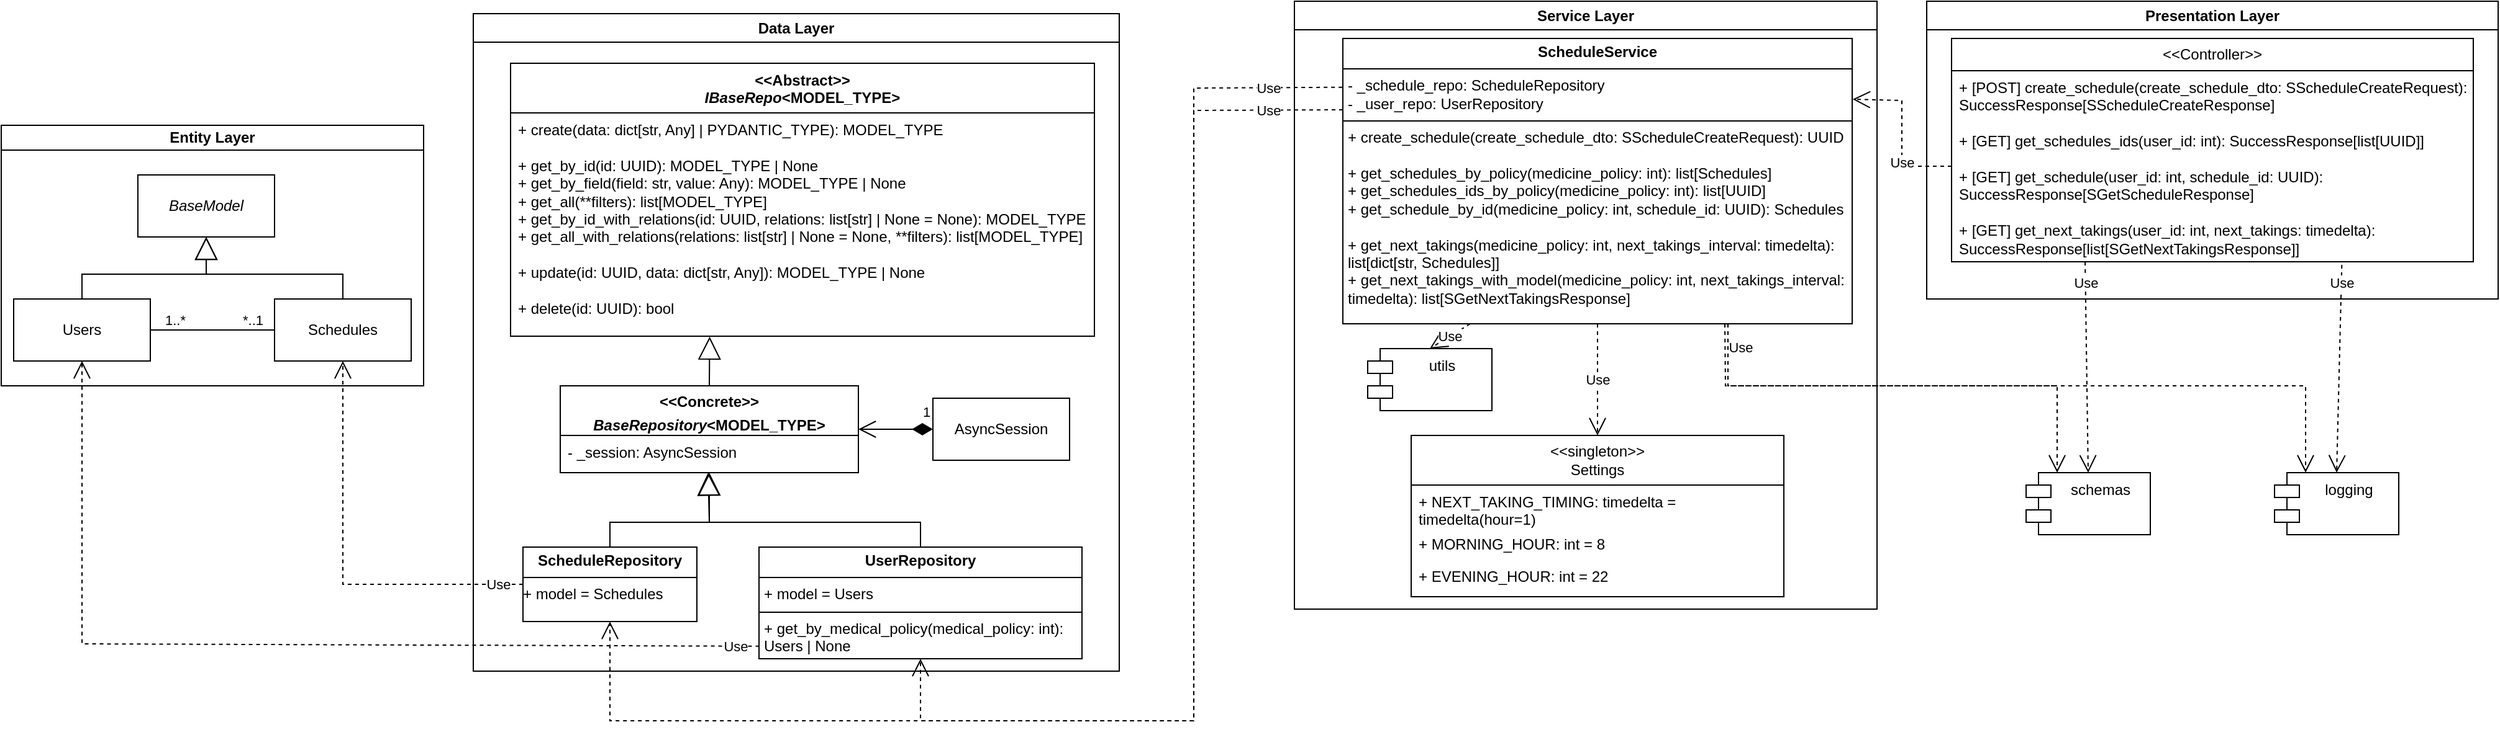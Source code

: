 <mxfile version="26.2.10">
  <diagram name="Page-1" id="Kq2mMvm8D5Y7GXBl-qwP">
    <mxGraphModel dx="1678" dy="884" grid="1" gridSize="10" guides="1" tooltips="1" connect="1" arrows="1" fold="1" page="1" pageScale="1" pageWidth="827" pageHeight="1169" math="0" shadow="0">
      <root>
        <mxCell id="0" />
        <mxCell id="1" parent="0" />
        <mxCell id="ai8pTqIeIN_-kldrUCB6-1" value="Entity Layer" style="swimlane;whiteSpace=wrap;html=1;startSize=20;direction=east;" vertex="1" parent="1">
          <mxGeometry x="200" y="440" width="340" height="210" as="geometry">
            <mxRectangle x="100" y="80" width="100" height="30" as="alternateBounds" />
          </mxGeometry>
        </mxCell>
        <mxCell id="ai8pTqIeIN_-kldrUCB6-2" value="&lt;i&gt;BaseModel&lt;/i&gt;" style="html=1;whiteSpace=wrap;" vertex="1" parent="ai8pTqIeIN_-kldrUCB6-1">
          <mxGeometry x="110" y="40" width="110" height="50" as="geometry" />
        </mxCell>
        <mxCell id="ai8pTqIeIN_-kldrUCB6-3" value="Users" style="html=1;whiteSpace=wrap;" vertex="1" parent="ai8pTqIeIN_-kldrUCB6-1">
          <mxGeometry x="10" y="140" width="110" height="50" as="geometry" />
        </mxCell>
        <mxCell id="ai8pTqIeIN_-kldrUCB6-4" value="Schedules" style="html=1;whiteSpace=wrap;" vertex="1" parent="ai8pTqIeIN_-kldrUCB6-1">
          <mxGeometry x="220" y="140" width="110" height="50" as="geometry" />
        </mxCell>
        <mxCell id="ai8pTqIeIN_-kldrUCB6-5" value="" style="endArrow=none;html=1;edgeStyle=orthogonalEdgeStyle;rounded=0;exitX=1;exitY=0.5;exitDx=0;exitDy=0;entryX=0;entryY=0.5;entryDx=0;entryDy=0;" edge="1" parent="ai8pTqIeIN_-kldrUCB6-1" source="ai8pTqIeIN_-kldrUCB6-3" target="ai8pTqIeIN_-kldrUCB6-4">
          <mxGeometry relative="1" as="geometry">
            <mxPoint x="100" y="230" as="sourcePoint" />
            <mxPoint x="260" y="230" as="targetPoint" />
          </mxGeometry>
        </mxCell>
        <mxCell id="ai8pTqIeIN_-kldrUCB6-6" value="1..*" style="edgeLabel;resizable=0;html=1;align=left;verticalAlign=bottom;" connectable="0" vertex="1" parent="ai8pTqIeIN_-kldrUCB6-5">
          <mxGeometry x="-1" relative="1" as="geometry">
            <mxPoint x="10" as="offset" />
          </mxGeometry>
        </mxCell>
        <mxCell id="ai8pTqIeIN_-kldrUCB6-7" value="*..1" style="edgeLabel;resizable=0;html=1;align=right;verticalAlign=bottom;" connectable="0" vertex="1" parent="ai8pTqIeIN_-kldrUCB6-5">
          <mxGeometry x="1" relative="1" as="geometry">
            <mxPoint x="-9" as="offset" />
          </mxGeometry>
        </mxCell>
        <mxCell id="ai8pTqIeIN_-kldrUCB6-8" value="" style="endArrow=block;endSize=16;endFill=0;html=1;rounded=0;entryX=0.5;entryY=1;entryDx=0;entryDy=0;exitX=0.5;exitY=0;exitDx=0;exitDy=0;" edge="1" parent="ai8pTqIeIN_-kldrUCB6-1" source="ai8pTqIeIN_-kldrUCB6-3" target="ai8pTqIeIN_-kldrUCB6-2">
          <mxGeometry width="160" relative="1" as="geometry">
            <mxPoint x="80" y="250" as="sourcePoint" />
            <mxPoint x="240" y="250" as="targetPoint" />
            <Array as="points">
              <mxPoint x="65" y="120" />
              <mxPoint x="165" y="120" />
            </Array>
          </mxGeometry>
        </mxCell>
        <mxCell id="ai8pTqIeIN_-kldrUCB6-9" value="" style="endArrow=block;endSize=16;endFill=0;html=1;rounded=0;entryX=0.5;entryY=1;entryDx=0;entryDy=0;exitX=0.5;exitY=0;exitDx=0;exitDy=0;" edge="1" parent="ai8pTqIeIN_-kldrUCB6-1" source="ai8pTqIeIN_-kldrUCB6-4" target="ai8pTqIeIN_-kldrUCB6-2">
          <mxGeometry width="160" relative="1" as="geometry">
            <mxPoint x="65" y="150" as="sourcePoint" />
            <mxPoint x="175" y="100" as="targetPoint" />
            <Array as="points">
              <mxPoint x="275" y="120" />
              <mxPoint x="165" y="120" />
            </Array>
          </mxGeometry>
        </mxCell>
        <mxCell id="ai8pTqIeIN_-kldrUCB6-10" value="Use" style="endArrow=open;endSize=12;dashed=1;html=1;rounded=0;exitX=0;exitY=0.5;exitDx=0;exitDy=0;entryX=0.5;entryY=1;entryDx=0;entryDy=0;" edge="1" parent="1" source="ai8pTqIeIN_-kldrUCB6-14" target="ai8pTqIeIN_-kldrUCB6-4">
          <mxGeometry x="-0.877" width="160" relative="1" as="geometry">
            <mxPoint x="260" y="810" as="sourcePoint" />
            <mxPoint x="420" y="810" as="targetPoint" />
            <Array as="points">
              <mxPoint x="475" y="810" />
            </Array>
            <mxPoint as="offset" />
          </mxGeometry>
        </mxCell>
        <mxCell id="ai8pTqIeIN_-kldrUCB6-11" value="Data Layer" style="swimlane;whiteSpace=wrap;html=1;" vertex="1" parent="1">
          <mxGeometry x="580" y="350" width="520" height="530" as="geometry">
            <mxRectangle x="580" width="100" height="30" as="alternateBounds" />
          </mxGeometry>
        </mxCell>
        <mxCell id="ai8pTqIeIN_-kldrUCB6-12" value="&amp;lt;&amp;lt;Abstract&amp;gt;&amp;gt;&lt;br&gt;&lt;i&gt;IBaseRepo&lt;/i&gt;&amp;lt;MODEL_TYPE&amp;gt;" style="swimlane;fontStyle=1;align=center;verticalAlign=top;childLayout=stackLayout;horizontal=1;startSize=40;horizontalStack=0;resizeParent=1;resizeParentMax=0;resizeLast=0;collapsible=1;marginBottom=0;whiteSpace=wrap;html=1;" vertex="1" parent="ai8pTqIeIN_-kldrUCB6-11">
          <mxGeometry x="30" y="40" width="470" height="220" as="geometry" />
        </mxCell>
        <mxCell id="ai8pTqIeIN_-kldrUCB6-13" value="+ create(data: dict[str, Any] | PYDANTIC_TYPE): MODEL_TYPE&lt;div&gt;&lt;br&gt;&lt;div&gt;+ get_by_id(id: UUID): MODEL_TYPE | None&lt;/div&gt;&lt;div&gt;+ get_by_field(field: str, value: Any): MODEL_TYPE | None&lt;/div&gt;&lt;div&gt;+ get_all(**filters): list[MODEL_TYPE]&lt;/div&gt;&lt;div&gt;+ get_by_id_with_relations(id: UUID, relations: list[str] | None = None): MODEL_TYPE&lt;/div&gt;&lt;div&gt;+ get_all_with_relations(relations: list[str] | None = None, **filters): list[MODEL_TYPE]&lt;/div&gt;&lt;div&gt;&lt;br&gt;&lt;/div&gt;&lt;div&gt;+ update(id: UUID, data: dict[str, Any]): MODEL_TYPE | None&lt;/div&gt;&lt;div&gt;&lt;br&gt;&lt;/div&gt;&lt;div&gt;+ delete(id: UUID): bool&lt;/div&gt;&lt;/div&gt;" style="text;strokeColor=none;fillColor=none;align=left;verticalAlign=top;spacingLeft=4;spacingRight=4;overflow=hidden;rotatable=0;points=[[0,0.5],[1,0.5]];portConstraint=eastwest;whiteSpace=wrap;html=1;" vertex="1" parent="ai8pTqIeIN_-kldrUCB6-12">
          <mxGeometry y="40" width="470" height="180" as="geometry" />
        </mxCell>
        <mxCell id="ai8pTqIeIN_-kldrUCB6-14" value="&lt;p style=&quot;margin:0px;margin-top:4px;text-align:center;&quot;&gt;&lt;b&gt;ScheduleRepository&lt;/b&gt;&lt;/p&gt;&lt;hr size=&quot;1&quot; style=&quot;border-style:solid;&quot;&gt;&lt;div style=&quot;height:2px;&quot;&gt;+ model = Schedules&lt;/div&gt;" style="verticalAlign=top;align=left;overflow=fill;html=1;whiteSpace=wrap;" vertex="1" parent="ai8pTqIeIN_-kldrUCB6-11">
          <mxGeometry x="40" y="430" width="140" height="60" as="geometry" />
        </mxCell>
        <mxCell id="ai8pTqIeIN_-kldrUCB6-15" value="" style="endArrow=block;endSize=16;endFill=0;html=1;rounded=0;entryX=0.341;entryY=1.002;entryDx=0;entryDy=0;exitX=0.5;exitY=0;exitDx=0;exitDy=0;entryPerimeter=0;" edge="1" parent="ai8pTqIeIN_-kldrUCB6-11" source="ai8pTqIeIN_-kldrUCB6-19" target="ai8pTqIeIN_-kldrUCB6-13">
          <mxGeometry width="160" relative="1" as="geometry">
            <mxPoint x="265.0" y="340" as="sourcePoint" />
            <mxPoint x="280" y="320" as="targetPoint" />
          </mxGeometry>
        </mxCell>
        <mxCell id="ai8pTqIeIN_-kldrUCB6-16" value="&lt;p style=&quot;margin:0px;margin-top:4px;text-align:center;&quot;&gt;&lt;b&gt;UserRepository&lt;/b&gt;&lt;/p&gt;&lt;hr size=&quot;1&quot; style=&quot;border-style:solid;&quot;&gt;&lt;p style=&quot;margin:0px;margin-left:4px;&quot;&gt;+ model = Users&lt;/p&gt;&lt;hr size=&quot;1&quot; style=&quot;border-style:solid;&quot;&gt;&lt;p style=&quot;margin:0px;margin-left:4px;&quot;&gt;+ get_by_medical_policy(medical_policy: int): Users | None&lt;/p&gt;" style="verticalAlign=top;align=left;overflow=fill;html=1;whiteSpace=wrap;" vertex="1" parent="ai8pTqIeIN_-kldrUCB6-11">
          <mxGeometry x="230" y="430" width="260" height="90" as="geometry" />
        </mxCell>
        <mxCell id="ai8pTqIeIN_-kldrUCB6-17" value="" style="endArrow=block;endSize=16;endFill=0;html=1;rounded=0;entryX=0.496;entryY=1;entryDx=0;entryDy=0;exitX=0.5;exitY=0;exitDx=0;exitDy=0;entryPerimeter=0;" edge="1" parent="ai8pTqIeIN_-kldrUCB6-11" source="ai8pTqIeIN_-kldrUCB6-14" target="ai8pTqIeIN_-kldrUCB6-20">
          <mxGeometry width="160" relative="1" as="geometry">
            <mxPoint x="-20" y="410" as="sourcePoint" />
            <mxPoint x="265.0" y="380" as="targetPoint" />
            <Array as="points">
              <mxPoint x="110" y="410" />
              <mxPoint x="190" y="410" />
            </Array>
          </mxGeometry>
        </mxCell>
        <mxCell id="ai8pTqIeIN_-kldrUCB6-18" value="" style="endArrow=block;endSize=16;endFill=0;html=1;rounded=0;entryX=0.5;entryY=1;entryDx=0;entryDy=0;exitX=0.5;exitY=0;exitDx=0;exitDy=0;" edge="1" parent="ai8pTqIeIN_-kldrUCB6-11" source="ai8pTqIeIN_-kldrUCB6-16" target="ai8pTqIeIN_-kldrUCB6-19">
          <mxGeometry width="160" relative="1" as="geometry">
            <mxPoint x="360" y="420" as="sourcePoint" />
            <mxPoint x="264.04" y="380" as="targetPoint" />
            <Array as="points">
              <mxPoint x="360" y="410" />
              <mxPoint x="190" y="410" />
            </Array>
          </mxGeometry>
        </mxCell>
        <mxCell id="ai8pTqIeIN_-kldrUCB6-19" value="&lt;p style=&quot;margin: 4px 0px 0px;&quot;&gt;&lt;b style=&quot;background-color: transparent; color: light-dark(rgb(0, 0, 0), rgb(255, 255, 255));&quot;&gt;&amp;lt;&amp;lt;Concrete&amp;gt;&amp;gt;&lt;/b&gt;&lt;/p&gt;&lt;p style=&quot;margin: 4px 0px 0px;&quot;&gt;&lt;b style=&quot;background-color: transparent; color: light-dark(rgb(0, 0, 0), rgb(255, 255, 255));&quot;&gt;&lt;i&gt;BaseRepository&lt;/i&gt;&amp;lt;MODEL_TYPE&amp;gt;&lt;/b&gt;&lt;/p&gt;" style="swimlane;fontStyle=0;childLayout=stackLayout;horizontal=1;startSize=40;fillColor=none;horizontalStack=0;resizeParent=1;resizeParentMax=0;resizeLast=0;collapsible=1;marginBottom=0;whiteSpace=wrap;html=1;" vertex="1" parent="ai8pTqIeIN_-kldrUCB6-11">
          <mxGeometry x="70" y="300" width="240" height="70" as="geometry">
            <mxRectangle x="1200" y="170" width="230" height="70" as="alternateBounds" />
          </mxGeometry>
        </mxCell>
        <mxCell id="ai8pTqIeIN_-kldrUCB6-20" value="- _session: AsyncSession" style="text;strokeColor=none;fillColor=none;align=left;verticalAlign=top;spacingLeft=4;spacingRight=4;overflow=hidden;rotatable=0;points=[[0,0.5],[1,0.5]];portConstraint=eastwest;whiteSpace=wrap;html=1;" vertex="1" parent="ai8pTqIeIN_-kldrUCB6-19">
          <mxGeometry y="40" width="240" height="30" as="geometry" />
        </mxCell>
        <mxCell id="ai8pTqIeIN_-kldrUCB6-21" value="AsyncSession" style="html=1;whiteSpace=wrap;" vertex="1" parent="ai8pTqIeIN_-kldrUCB6-11">
          <mxGeometry x="370" y="310" width="110" height="50" as="geometry" />
        </mxCell>
        <mxCell id="ai8pTqIeIN_-kldrUCB6-22" value="1" style="endArrow=open;html=1;endSize=12;startArrow=diamondThin;startSize=14;startFill=1;edgeStyle=orthogonalEdgeStyle;align=left;verticalAlign=bottom;rounded=0;exitX=0;exitY=0.5;exitDx=0;exitDy=0;entryX=1;entryY=0.5;entryDx=0;entryDy=0;" edge="1" parent="ai8pTqIeIN_-kldrUCB6-11" source="ai8pTqIeIN_-kldrUCB6-21" target="ai8pTqIeIN_-kldrUCB6-19">
          <mxGeometry x="-0.667" y="-5" relative="1" as="geometry">
            <mxPoint x="150" y="280" as="sourcePoint" />
            <mxPoint x="380" y="335" as="targetPoint" />
            <mxPoint as="offset" />
          </mxGeometry>
        </mxCell>
        <mxCell id="ai8pTqIeIN_-kldrUCB6-23" value="schemas" style="shape=module;align=left;spacingLeft=20;align=center;verticalAlign=top;whiteSpace=wrap;html=1;" vertex="1" parent="1">
          <mxGeometry x="1830" y="720" width="100" height="50" as="geometry" />
        </mxCell>
        <mxCell id="ai8pTqIeIN_-kldrUCB6-24" value="logging" style="shape=module;align=left;spacingLeft=20;align=center;verticalAlign=top;whiteSpace=wrap;html=1;" vertex="1" parent="1">
          <mxGeometry x="2030" y="720" width="100" height="50" as="geometry" />
        </mxCell>
        <mxCell id="ai8pTqIeIN_-kldrUCB6-25" value="Use" style="endArrow=open;endSize=12;dashed=1;html=1;rounded=0;exitX=0.256;exitY=1;exitDx=0;exitDy=0;exitPerimeter=0;entryX=0.5;entryY=0;entryDx=0;entryDy=0;" edge="1" parent="1" source="ai8pTqIeIN_-kldrUCB6-43" target="ai8pTqIeIN_-kldrUCB6-23">
          <mxGeometry x="-0.8" width="160" relative="1" as="geometry">
            <mxPoint x="1840" y="710" as="sourcePoint" />
            <mxPoint x="2000" y="710" as="targetPoint" />
            <mxPoint as="offset" />
          </mxGeometry>
        </mxCell>
        <mxCell id="ai8pTqIeIN_-kldrUCB6-26" value="Use" style="endArrow=open;endSize=12;dashed=1;html=1;rounded=0;exitX=0.748;exitY=1.016;exitDx=0;exitDy=0;exitPerimeter=0;entryX=0.5;entryY=0;entryDx=0;entryDy=0;" edge="1" parent="1" source="ai8pTqIeIN_-kldrUCB6-43" target="ai8pTqIeIN_-kldrUCB6-24">
          <mxGeometry x="-0.823" width="160" relative="1" as="geometry">
            <mxPoint x="2100" y="570" as="sourcePoint" />
            <mxPoint x="2160" y="700" as="targetPoint" />
            <mxPoint as="offset" />
          </mxGeometry>
        </mxCell>
        <mxCell id="ai8pTqIeIN_-kldrUCB6-27" value="Use" style="endArrow=open;endSize=12;dashed=1;html=1;rounded=0;exitX=0.75;exitY=1;exitDx=0;exitDy=0;entryX=0.25;entryY=0;entryDx=0;entryDy=0;" edge="1" parent="1" source="ai8pTqIeIN_-kldrUCB6-31" target="ai8pTqIeIN_-kldrUCB6-23">
          <mxGeometry x="-0.903" y="12" width="160" relative="1" as="geometry">
            <mxPoint x="1630" y="640" as="sourcePoint" />
            <mxPoint x="1790" y="640" as="targetPoint" />
            <Array as="points">
              <mxPoint x="1588" y="650" />
              <mxPoint x="1855" y="650" />
            </Array>
            <mxPoint as="offset" />
          </mxGeometry>
        </mxCell>
        <mxCell id="ai8pTqIeIN_-kldrUCB6-28" value="" style="endArrow=open;endSize=12;dashed=1;html=1;rounded=0;entryX=0.25;entryY=0;entryDx=0;entryDy=0;" edge="1" parent="1" target="ai8pTqIeIN_-kldrUCB6-24">
          <mxGeometry width="160" relative="1" as="geometry">
            <mxPoint x="1590" y="600" as="sourcePoint" />
            <mxPoint x="1880" y="700" as="targetPoint" />
            <Array as="points">
              <mxPoint x="1590" y="650" />
              <mxPoint x="2055" y="650" />
            </Array>
          </mxGeometry>
        </mxCell>
        <mxCell id="ai8pTqIeIN_-kldrUCB6-29" value="Use" style="endArrow=open;endSize=12;dashed=1;html=1;rounded=0;exitX=0;exitY=0.25;exitDx=0;exitDy=0;entryX=0.5;entryY=1;entryDx=0;entryDy=0;" edge="1" parent="1" source="ai8pTqIeIN_-kldrUCB6-31" target="ai8pTqIeIN_-kldrUCB6-16">
          <mxGeometry x="-0.864" width="160" relative="1" as="geometry">
            <mxPoint x="1140" y="680" as="sourcePoint" />
            <mxPoint x="1300" y="680" as="targetPoint" />
            <Array as="points">
              <mxPoint x="1160" y="428" />
              <mxPoint x="1160" y="920" />
              <mxPoint x="940" y="920" />
            </Array>
            <mxPoint as="offset" />
          </mxGeometry>
        </mxCell>
        <mxCell id="ai8pTqIeIN_-kldrUCB6-30" value="Service Layer" style="swimlane;whiteSpace=wrap;html=1;" vertex="1" parent="1">
          <mxGeometry x="1241" y="340" width="469" height="490" as="geometry" />
        </mxCell>
        <mxCell id="ai8pTqIeIN_-kldrUCB6-31" value="&lt;p style=&quot;margin:0px;margin-top:4px;text-align:center;&quot;&gt;&lt;b&gt;ScheduleService&lt;/b&gt;&lt;/p&gt;&lt;hr size=&quot;1&quot; style=&quot;border-style:solid;&quot;&gt;&lt;p style=&quot;margin:0px;margin-left:4px;&quot;&gt;- _schedule_repo: ScheduleRepository&lt;/p&gt;&lt;p style=&quot;margin:0px;margin-left:4px;&quot;&gt;- _user_repo: UserRepository&lt;/p&gt;&lt;hr size=&quot;1&quot; style=&quot;border-style:solid;&quot;&gt;&lt;p style=&quot;margin:0px;margin-left:4px;&quot;&gt;+ create_schedule(create_schedule_dto: SScheduleCreateRequest): UUID&lt;/p&gt;&lt;p style=&quot;margin:0px;margin-left:4px;&quot;&gt;&lt;br&gt;&lt;/p&gt;&lt;p style=&quot;margin:0px;margin-left:4px;&quot;&gt;+ get_schedules_by_policy(medicine_policy: int): list[Schedules]&lt;/p&gt;&lt;p style=&quot;margin:0px;margin-left:4px;&quot;&gt;+ get_schedules_ids_by_policy(medicine_policy: int): list[UUID]&lt;/p&gt;&lt;p style=&quot;margin:0px;margin-left:4px;&quot;&gt;+ get_schedule_by_id(medicine_policy: int, schedule_id: UUID): Schedules&lt;/p&gt;&lt;p style=&quot;margin:0px;margin-left:4px;&quot;&gt;&lt;br&gt;&lt;/p&gt;&lt;p style=&quot;margin:0px;margin-left:4px;&quot;&gt;+ get_next_takings(medicine_policy: int, next_takings_interval: timedelta): list[dict[str, Schedules]]&lt;/p&gt;&lt;p style=&quot;margin:0px;margin-left:4px;&quot;&gt;+ get_next_takings_with_model(&lt;span style=&quot;background-color: transparent; color: light-dark(rgb(0, 0, 0), rgb(255, 255, 255));&quot;&gt;medicine_policy: int, next_takings_interval: timedelta): list[SGetNextTakingsResponse]&lt;/span&gt;&lt;/p&gt;" style="verticalAlign=top;align=left;overflow=fill;html=1;whiteSpace=wrap;" vertex="1" parent="ai8pTqIeIN_-kldrUCB6-30">
          <mxGeometry x="39" y="30" width="410" height="230" as="geometry" />
        </mxCell>
        <mxCell id="ai8pTqIeIN_-kldrUCB6-32" value="utils" style="shape=module;align=center;spacingLeft=20;align=center;verticalAlign=top;whiteSpace=wrap;html=1;" vertex="1" parent="ai8pTqIeIN_-kldrUCB6-30">
          <mxGeometry x="59" y="280" width="100" height="50" as="geometry" />
        </mxCell>
        <mxCell id="ai8pTqIeIN_-kldrUCB6-33" value="Use" style="endArrow=open;endSize=12;dashed=1;html=1;rounded=0;exitX=0.25;exitY=1;exitDx=0;exitDy=0;entryX=0.5;entryY=0;entryDx=0;entryDy=0;" edge="1" parent="ai8pTqIeIN_-kldrUCB6-30" source="ai8pTqIeIN_-kldrUCB6-31" target="ai8pTqIeIN_-kldrUCB6-32">
          <mxGeometry width="160" relative="1" as="geometry">
            <mxPoint x="219" y="340" as="sourcePoint" />
            <mxPoint x="379" y="340" as="targetPoint" />
          </mxGeometry>
        </mxCell>
        <mxCell id="ai8pTqIeIN_-kldrUCB6-34" value="&lt;div&gt;&amp;lt;&amp;lt;singleton&amp;gt;&amp;gt;&lt;/div&gt;Settings" style="swimlane;fontStyle=0;childLayout=stackLayout;horizontal=1;startSize=40;fillColor=none;horizontalStack=0;resizeParent=1;resizeParentMax=0;resizeLast=0;collapsible=1;marginBottom=0;whiteSpace=wrap;html=1;" vertex="1" parent="ai8pTqIeIN_-kldrUCB6-30">
          <mxGeometry x="94" y="350" width="300" height="130" as="geometry" />
        </mxCell>
        <mxCell id="ai8pTqIeIN_-kldrUCB6-35" value="+ NEXT_TAKING_TIMING: timedelta = timedelta(hour=1)" style="text;strokeColor=none;fillColor=none;align=left;verticalAlign=top;spacingLeft=4;spacingRight=4;overflow=hidden;rotatable=0;points=[[0,0.5],[1,0.5]];portConstraint=eastwest;whiteSpace=wrap;html=1;" vertex="1" parent="ai8pTqIeIN_-kldrUCB6-34">
          <mxGeometry y="40" width="300" height="34" as="geometry" />
        </mxCell>
        <mxCell id="ai8pTqIeIN_-kldrUCB6-36" value="+ MORNING_HOUR: int = 8" style="text;strokeColor=none;fillColor=none;align=left;verticalAlign=top;spacingLeft=4;spacingRight=4;overflow=hidden;rotatable=0;points=[[0,0.5],[1,0.5]];portConstraint=eastwest;whiteSpace=wrap;html=1;" vertex="1" parent="ai8pTqIeIN_-kldrUCB6-34">
          <mxGeometry y="74" width="300" height="26" as="geometry" />
        </mxCell>
        <mxCell id="ai8pTqIeIN_-kldrUCB6-37" value="+ EVENING_HOUR: int = 22" style="text;strokeColor=none;fillColor=none;align=left;verticalAlign=top;spacingLeft=4;spacingRight=4;overflow=hidden;rotatable=0;points=[[0,0.5],[1,0.5]];portConstraint=eastwest;whiteSpace=wrap;html=1;" vertex="1" parent="ai8pTqIeIN_-kldrUCB6-34">
          <mxGeometry y="100" width="300" height="30" as="geometry" />
        </mxCell>
        <mxCell id="ai8pTqIeIN_-kldrUCB6-38" value="Use" style="endArrow=open;endSize=12;dashed=1;html=1;rounded=0;exitX=0.5;exitY=1;exitDx=0;exitDy=0;entryX=0.5;entryY=0;entryDx=0;entryDy=0;" edge="1" parent="ai8pTqIeIN_-kldrUCB6-30" source="ai8pTqIeIN_-kldrUCB6-31" target="ai8pTqIeIN_-kldrUCB6-34">
          <mxGeometry width="160" relative="1" as="geometry">
            <mxPoint x="429" y="340" as="sourcePoint" />
            <mxPoint x="589" y="340" as="targetPoint" />
          </mxGeometry>
        </mxCell>
        <mxCell id="ai8pTqIeIN_-kldrUCB6-39" value="Use" style="endArrow=open;endSize=12;dashed=1;html=1;rounded=0;exitX=-0.001;exitY=0.171;exitDx=0;exitDy=0;exitPerimeter=0;entryX=0.5;entryY=1;entryDx=0;entryDy=0;" edge="1" parent="1" source="ai8pTqIeIN_-kldrUCB6-31" target="ai8pTqIeIN_-kldrUCB6-14">
          <mxGeometry x="-0.899" width="160" relative="1" as="geometry">
            <mxPoint x="1190" y="560" as="sourcePoint" />
            <mxPoint x="1350" y="560" as="targetPoint" />
            <Array as="points">
              <mxPoint x="1160" y="410" />
              <mxPoint x="1160" y="920" />
              <mxPoint x="690" y="920" />
            </Array>
            <mxPoint as="offset" />
          </mxGeometry>
        </mxCell>
        <mxCell id="ai8pTqIeIN_-kldrUCB6-40" value="Use" style="endArrow=open;endSize=12;dashed=1;html=1;rounded=0;entryX=0.5;entryY=1;entryDx=0;entryDy=0;exitX=0.001;exitY=0.888;exitDx=0;exitDy=0;exitPerimeter=0;" edge="1" parent="1" source="ai8pTqIeIN_-kldrUCB6-16" target="ai8pTqIeIN_-kldrUCB6-3">
          <mxGeometry x="-0.951" width="160" relative="1" as="geometry">
            <mxPoint x="780" y="860" as="sourcePoint" />
            <mxPoint x="265" y="640" as="targetPoint" />
            <Array as="points">
              <mxPoint x="265" y="858" />
            </Array>
            <mxPoint as="offset" />
          </mxGeometry>
        </mxCell>
        <mxCell id="ai8pTqIeIN_-kldrUCB6-41" value="Presentation Layer" style="swimlane;whiteSpace=wrap;html=1;" vertex="1" parent="1">
          <mxGeometry x="1750" y="340" width="460" height="240" as="geometry" />
        </mxCell>
        <mxCell id="ai8pTqIeIN_-kldrUCB6-42" value="&amp;lt;&amp;lt;Controller&amp;gt;&amp;gt;" style="swimlane;fontStyle=0;childLayout=stackLayout;horizontal=1;startSize=26;fillColor=none;horizontalStack=0;resizeParent=1;resizeParentMax=0;resizeLast=0;collapsible=1;marginBottom=0;whiteSpace=wrap;html=1;" vertex="1" parent="ai8pTqIeIN_-kldrUCB6-41">
          <mxGeometry x="20" y="30" width="420" height="180" as="geometry" />
        </mxCell>
        <mxCell id="ai8pTqIeIN_-kldrUCB6-43" value="&lt;div&gt;+ [POST] create_schedule(create_schedule_dto: SScheduleCreateRequest): SuccessResponse[SScheduleCreateResponse]&lt;/div&gt;&lt;div&gt;&lt;br&gt;&lt;/div&gt;&lt;div&gt;+ [GET] get_schedules_ids(user_id: int): SuccessResponse[list[UUID]]&lt;/div&gt;&lt;div&gt;&lt;br&gt;&lt;/div&gt;&lt;div&gt;+ [GET] get_schedule(user_id: int, schedule_id: UUID): SuccessResponse[SGetScheduleResponse]&lt;/div&gt;&lt;div&gt;&lt;br&gt;&lt;/div&gt;&lt;div&gt;+ [GET] get_next_takings(user_id: int, next_takings: timedelta): SuccessResponse[list[SGetNextTakingsResponse]]&lt;/div&gt;" style="text;strokeColor=none;fillColor=none;align=left;verticalAlign=top;spacingLeft=4;spacingRight=4;overflow=hidden;rotatable=0;points=[[0,0.5],[1,0.5]];portConstraint=eastwest;whiteSpace=wrap;html=1;" vertex="1" parent="ai8pTqIeIN_-kldrUCB6-42">
          <mxGeometry y="26" width="420" height="154" as="geometry" />
        </mxCell>
        <mxCell id="ai8pTqIeIN_-kldrUCB6-44" value="Use" style="endArrow=open;endSize=12;dashed=1;html=1;rounded=0;exitX=0;exitY=0.5;exitDx=0;exitDy=0;entryX=1.001;entryY=0.213;entryDx=0;entryDy=0;entryPerimeter=0;" edge="1" parent="1" source="ai8pTqIeIN_-kldrUCB6-43" target="ai8pTqIeIN_-kldrUCB6-31">
          <mxGeometry x="-0.351" width="160" relative="1" as="geometry">
            <mxPoint x="1690" y="530" as="sourcePoint" />
            <mxPoint x="1720" y="430" as="targetPoint" />
            <Array as="points">
              <mxPoint x="1730" y="473" />
              <mxPoint x="1730" y="420" />
            </Array>
            <mxPoint as="offset" />
          </mxGeometry>
        </mxCell>
      </root>
    </mxGraphModel>
  </diagram>
</mxfile>
